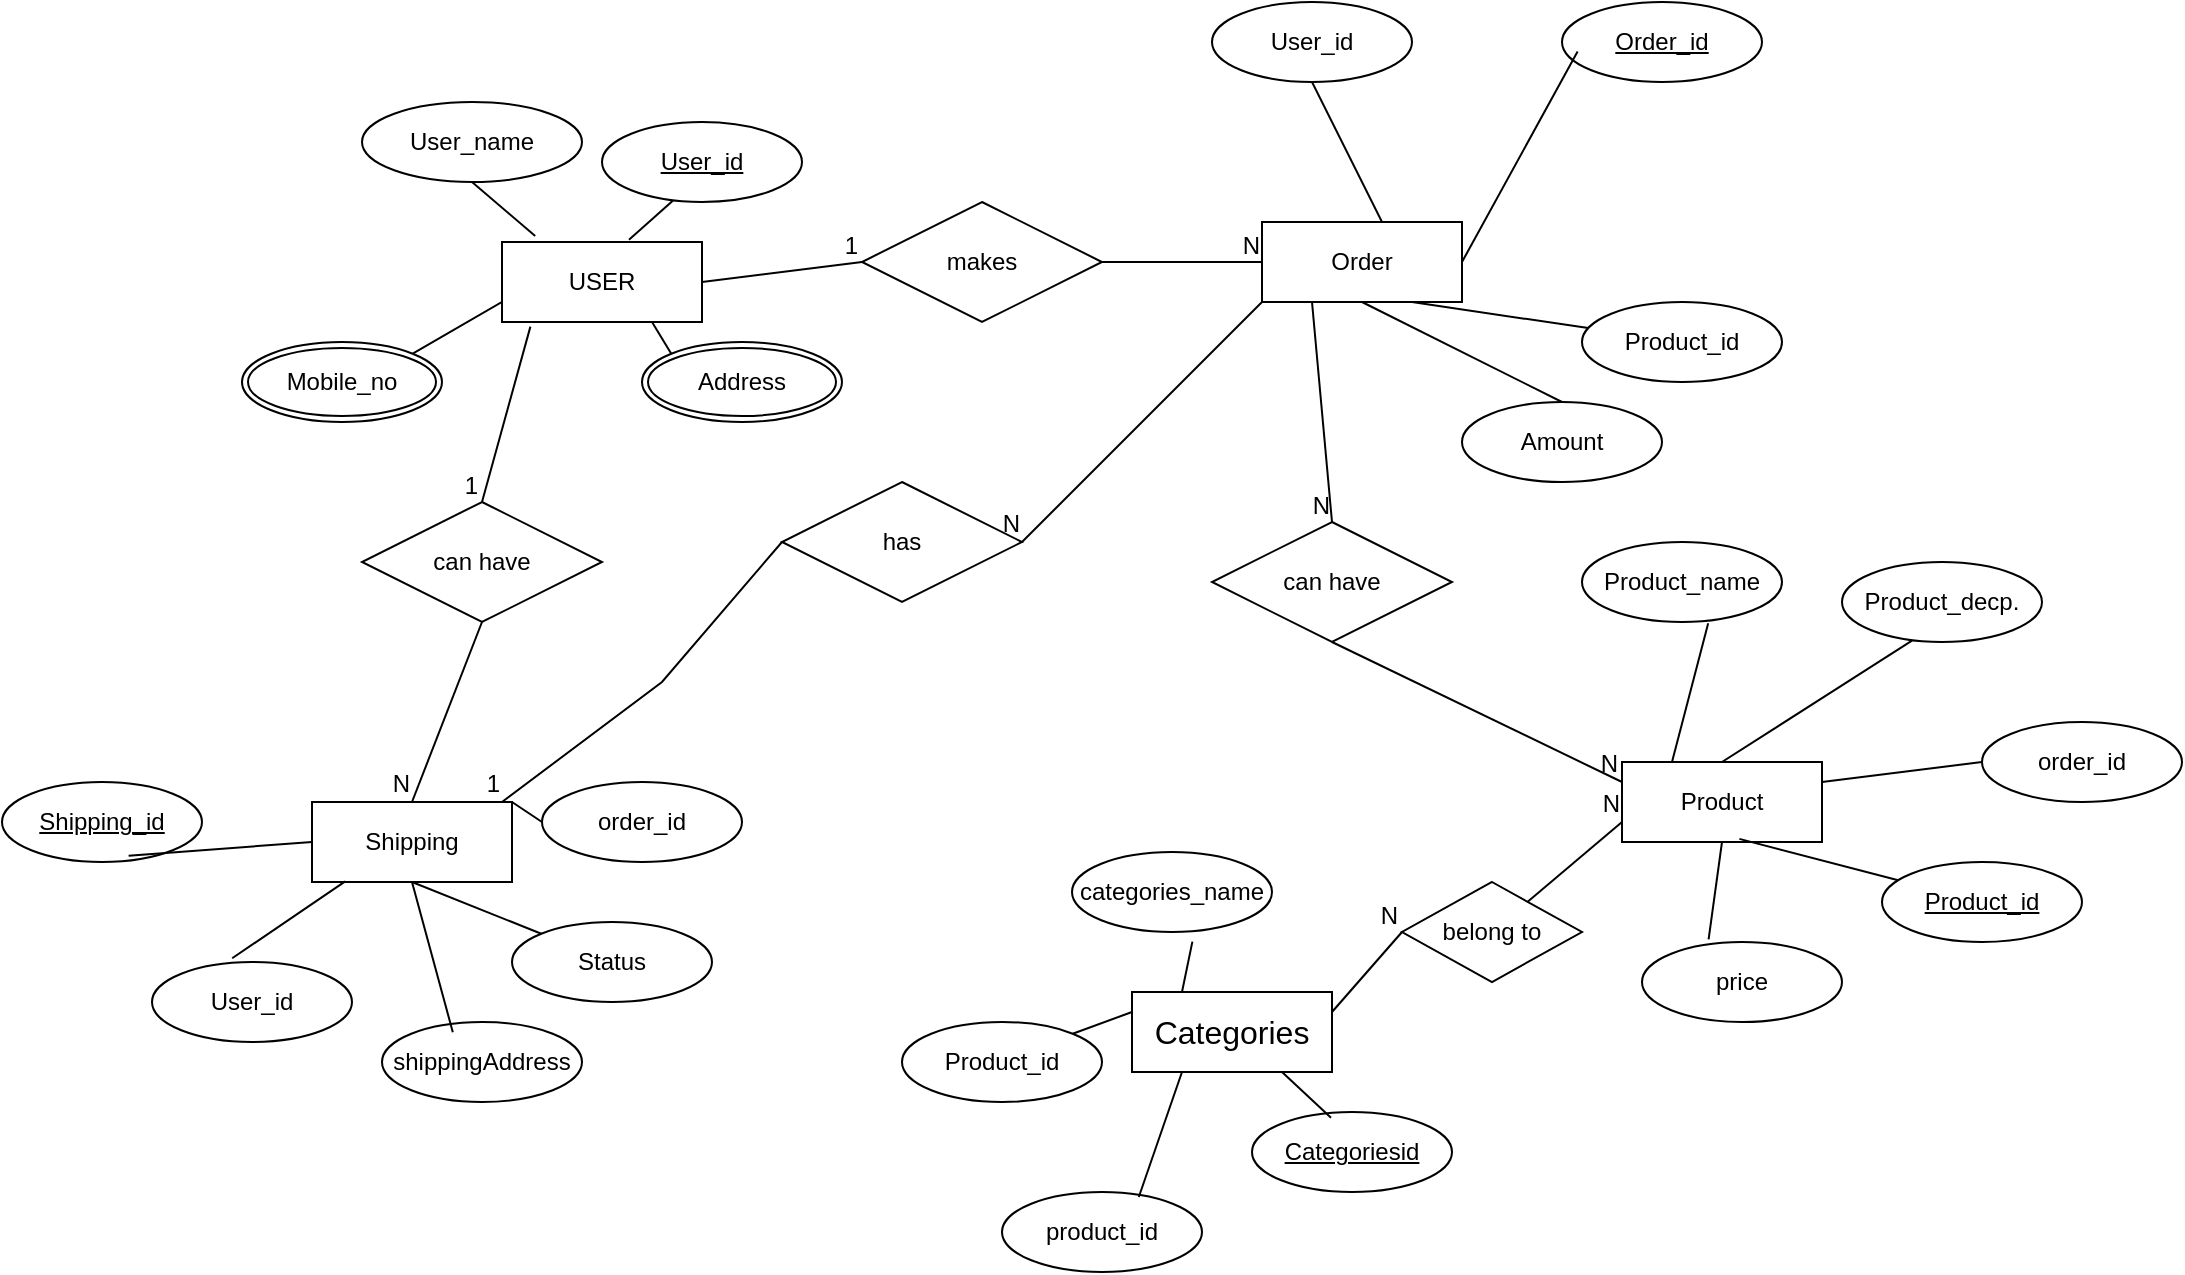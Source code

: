 <mxfile version="26.1.1">
  <diagram name="Page-1" id="eKDoW6xRWBhK0Lj5wze4">
    <mxGraphModel dx="2173" dy="743" grid="1" gridSize="10" guides="1" tooltips="1" connect="1" arrows="1" fold="1" page="1" pageScale="1" pageWidth="850" pageHeight="1100" math="0" shadow="0">
      <root>
        <mxCell id="0" />
        <mxCell id="1" parent="0" />
        <mxCell id="T9koa7xF462r8cfVfyGL-1" value="USER" style="whiteSpace=wrap;html=1;align=center;" vertex="1" parent="1">
          <mxGeometry x="70" y="160" width="100" height="40" as="geometry" />
        </mxCell>
        <mxCell id="T9koa7xF462r8cfVfyGL-3" value="&lt;span id=&quot;docs-internal-guid-8e87a3f7-7fff-5375-12b0-24a81bae6389&quot;&gt;&lt;span style=&quot;font-size: 12pt; font-family: Arial, sans-serif; background-color: transparent; font-variant-numeric: normal; font-variant-east-asian: normal; font-variant-alternates: normal; font-variant-position: normal; font-variant-emoji: normal; vertical-align: baseline; white-space-collapse: preserve;&quot;&gt;Categories&lt;/span&gt;&lt;/span&gt;" style="whiteSpace=wrap;html=1;align=center;" vertex="1" parent="1">
          <mxGeometry x="385" y="535" width="100" height="40" as="geometry" />
        </mxCell>
        <mxCell id="T9koa7xF462r8cfVfyGL-7" value="Product" style="whiteSpace=wrap;html=1;align=center;" vertex="1" parent="1">
          <mxGeometry x="630" y="420" width="100" height="40" as="geometry" />
        </mxCell>
        <mxCell id="T9koa7xF462r8cfVfyGL-8" value="Order" style="whiteSpace=wrap;html=1;align=center;" vertex="1" parent="1">
          <mxGeometry x="450" y="150" width="100" height="40" as="geometry" />
        </mxCell>
        <mxCell id="T9koa7xF462r8cfVfyGL-9" value="Shipping" style="whiteSpace=wrap;html=1;align=center;" vertex="1" parent="1">
          <mxGeometry x="-25" y="440" width="100" height="40" as="geometry" />
        </mxCell>
        <mxCell id="T9koa7xF462r8cfVfyGL-12" value="User_name" style="ellipse;whiteSpace=wrap;html=1;align=center;" vertex="1" parent="1">
          <mxGeometry y="90" width="110" height="40" as="geometry" />
        </mxCell>
        <mxCell id="T9koa7xF462r8cfVfyGL-13" value="" style="endArrow=none;html=1;rounded=0;entryX=0.166;entryY=-0.075;entryDx=0;entryDy=0;entryPerimeter=0;exitX=0.5;exitY=1;exitDx=0;exitDy=0;" edge="1" parent="1" source="T9koa7xF462r8cfVfyGL-12" target="T9koa7xF462r8cfVfyGL-1">
          <mxGeometry relative="1" as="geometry">
            <mxPoint x="94" y="130" as="sourcePoint" />
            <mxPoint x="94.33" y="170" as="targetPoint" />
            <Array as="points" />
          </mxGeometry>
        </mxCell>
        <mxCell id="T9koa7xF462r8cfVfyGL-15" value="Mobile_no" style="ellipse;shape=doubleEllipse;margin=3;whiteSpace=wrap;html=1;align=center;" vertex="1" parent="1">
          <mxGeometry x="-60" y="210" width="100" height="40" as="geometry" />
        </mxCell>
        <mxCell id="T9koa7xF462r8cfVfyGL-17" value="" style="endArrow=none;html=1;rounded=0;entryX=1;entryY=0;entryDx=0;entryDy=0;" edge="1" parent="1" target="T9koa7xF462r8cfVfyGL-15">
          <mxGeometry relative="1" as="geometry">
            <mxPoint x="70" y="200" as="sourcePoint" />
            <mxPoint x="90" y="230" as="targetPoint" />
            <Array as="points">
              <mxPoint x="70" y="190" />
            </Array>
          </mxGeometry>
        </mxCell>
        <mxCell id="T9koa7xF462r8cfVfyGL-25" value="categories_name" style="ellipse;whiteSpace=wrap;html=1;align=center;" vertex="1" parent="1">
          <mxGeometry x="355" y="465" width="100" height="40" as="geometry" />
        </mxCell>
        <mxCell id="T9koa7xF462r8cfVfyGL-28" value="Categoriesid" style="ellipse;whiteSpace=wrap;html=1;align=center;fontStyle=4;" vertex="1" parent="1">
          <mxGeometry x="445" y="595" width="100" height="40" as="geometry" />
        </mxCell>
        <mxCell id="T9koa7xF462r8cfVfyGL-29" value="" style="endArrow=none;html=1;rounded=0;exitX=0.75;exitY=1;exitDx=0;exitDy=0;entryX=0.395;entryY=0.071;entryDx=0;entryDy=0;entryPerimeter=0;" edge="1" parent="1" source="T9koa7xF462r8cfVfyGL-3" target="T9koa7xF462r8cfVfyGL-28">
          <mxGeometry relative="1" as="geometry">
            <mxPoint x="400" y="635" as="sourcePoint" />
            <mxPoint x="400" y="635" as="targetPoint" />
            <Array as="points" />
          </mxGeometry>
        </mxCell>
        <mxCell id="T9koa7xF462r8cfVfyGL-31" value="" style="endArrow=none;html=1;rounded=0;entryX=0.25;entryY=0;entryDx=0;entryDy=0;exitX=0.602;exitY=1.12;exitDx=0;exitDy=0;exitPerimeter=0;" edge="1" parent="1" source="T9koa7xF462r8cfVfyGL-25" target="T9koa7xF462r8cfVfyGL-3">
          <mxGeometry relative="1" as="geometry">
            <mxPoint x="380" y="525" as="sourcePoint" />
            <mxPoint x="480" y="515" as="targetPoint" />
          </mxGeometry>
        </mxCell>
        <mxCell id="T9koa7xF462r8cfVfyGL-33" style="edgeStyle=orthogonalEdgeStyle;rounded=0;orthogonalLoop=1;jettySize=auto;html=1;exitX=0.5;exitY=1;exitDx=0;exitDy=0;" edge="1" parent="1" source="T9koa7xF462r8cfVfyGL-3" target="T9koa7xF462r8cfVfyGL-3">
          <mxGeometry relative="1" as="geometry" />
        </mxCell>
        <mxCell id="T9koa7xF462r8cfVfyGL-35" value="Product_name" style="ellipse;whiteSpace=wrap;html=1;align=center;" vertex="1" parent="1">
          <mxGeometry x="610" y="310" width="100" height="40" as="geometry" />
        </mxCell>
        <mxCell id="T9koa7xF462r8cfVfyGL-36" value="Product_decp." style="ellipse;whiteSpace=wrap;html=1;align=center;" vertex="1" parent="1">
          <mxGeometry x="740" y="320" width="100" height="40" as="geometry" />
        </mxCell>
        <mxCell id="T9koa7xF462r8cfVfyGL-37" value="Product_id" style="ellipse;whiteSpace=wrap;html=1;align=center;fontStyle=4;" vertex="1" parent="1">
          <mxGeometry x="760" y="470" width="100" height="40" as="geometry" />
        </mxCell>
        <mxCell id="T9koa7xF462r8cfVfyGL-38" value="" style="endArrow=none;html=1;rounded=0;entryX=0.25;entryY=0;entryDx=0;entryDy=0;exitX=0.631;exitY=1.017;exitDx=0;exitDy=0;exitPerimeter=0;" edge="1" parent="1" source="T9koa7xF462r8cfVfyGL-35" target="T9koa7xF462r8cfVfyGL-7">
          <mxGeometry relative="1" as="geometry">
            <mxPoint x="660" y="350" as="sourcePoint" />
            <mxPoint x="675" y="390" as="targetPoint" />
            <Array as="points" />
          </mxGeometry>
        </mxCell>
        <mxCell id="T9koa7xF462r8cfVfyGL-42" value="" style="endArrow=none;html=1;rounded=0;exitX=0.35;exitY=0.983;exitDx=0;exitDy=0;exitPerimeter=0;entryX=0.5;entryY=0;entryDx=0;entryDy=0;" edge="1" parent="1" source="T9koa7xF462r8cfVfyGL-36" target="T9koa7xF462r8cfVfyGL-7">
          <mxGeometry relative="1" as="geometry">
            <mxPoint x="710" y="370" as="sourcePoint" />
            <mxPoint x="720" y="410" as="targetPoint" />
          </mxGeometry>
        </mxCell>
        <mxCell id="T9koa7xF462r8cfVfyGL-43" value="" style="endArrow=none;html=1;rounded=0;exitX=0.587;exitY=0.961;exitDx=0;exitDy=0;exitPerimeter=0;" edge="1" parent="1" source="T9koa7xF462r8cfVfyGL-7" target="T9koa7xF462r8cfVfyGL-37">
          <mxGeometry relative="1" as="geometry">
            <mxPoint x="640" y="470" as="sourcePoint" />
            <mxPoint x="800" y="470" as="targetPoint" />
          </mxGeometry>
        </mxCell>
        <mxCell id="T9koa7xF462r8cfVfyGL-45" value="Amount" style="ellipse;whiteSpace=wrap;html=1;align=center;" vertex="1" parent="1">
          <mxGeometry x="550" y="240" width="100" height="40" as="geometry" />
        </mxCell>
        <mxCell id="T9koa7xF462r8cfVfyGL-46" value="Order_id" style="ellipse;whiteSpace=wrap;html=1;align=center;fontStyle=4;" vertex="1" parent="1">
          <mxGeometry x="600" y="40" width="100" height="40" as="geometry" />
        </mxCell>
        <mxCell id="T9koa7xF462r8cfVfyGL-47" value="" style="endArrow=none;html=1;rounded=0;entryX=0.078;entryY=0.62;entryDx=0;entryDy=0;entryPerimeter=0;exitX=1;exitY=0.5;exitDx=0;exitDy=0;" edge="1" parent="1" source="T9koa7xF462r8cfVfyGL-8" target="T9koa7xF462r8cfVfyGL-46">
          <mxGeometry relative="1" as="geometry">
            <mxPoint x="500" y="149.41" as="sourcePoint" />
            <mxPoint x="640" y="149" as="targetPoint" />
          </mxGeometry>
        </mxCell>
        <mxCell id="T9koa7xF462r8cfVfyGL-49" value="User_id" style="ellipse;whiteSpace=wrap;html=1;align=center;fontStyle=4;" vertex="1" parent="1">
          <mxGeometry x="120" y="100" width="100" height="40" as="geometry" />
        </mxCell>
        <mxCell id="T9koa7xF462r8cfVfyGL-50" value="" style="endArrow=none;html=1;rounded=0;exitX=0.354;exitY=0.983;exitDx=0;exitDy=0;exitPerimeter=0;entryX=0.635;entryY=-0.027;entryDx=0;entryDy=0;entryPerimeter=0;" edge="1" parent="1" source="T9koa7xF462r8cfVfyGL-49" target="T9koa7xF462r8cfVfyGL-1">
          <mxGeometry relative="1" as="geometry">
            <mxPoint x="80" y="295" as="sourcePoint" />
            <mxPoint x="70" y="340" as="targetPoint" />
          </mxGeometry>
        </mxCell>
        <mxCell id="T9koa7xF462r8cfVfyGL-51" value="Product_id" style="ellipse;whiteSpace=wrap;html=1;align=center;" vertex="1" parent="1">
          <mxGeometry x="610" y="190" width="100" height="40" as="geometry" />
        </mxCell>
        <mxCell id="T9koa7xF462r8cfVfyGL-52" value="" style="endArrow=none;html=1;rounded=0;entryX=0.75;entryY=1;entryDx=0;entryDy=0;" edge="1" parent="1" source="T9koa7xF462r8cfVfyGL-51" target="T9koa7xF462r8cfVfyGL-8">
          <mxGeometry relative="1" as="geometry">
            <mxPoint x="450" y="300" as="sourcePoint" />
            <mxPoint x="610" y="300" as="targetPoint" />
          </mxGeometry>
        </mxCell>
        <mxCell id="T9koa7xF462r8cfVfyGL-53" value="" style="endArrow=none;html=1;rounded=0;entryX=0.5;entryY=1;entryDx=0;entryDy=0;exitX=0.5;exitY=0;exitDx=0;exitDy=0;" edge="1" parent="1" source="T9koa7xF462r8cfVfyGL-45" target="T9koa7xF462r8cfVfyGL-8">
          <mxGeometry relative="1" as="geometry">
            <mxPoint x="370" y="200" as="sourcePoint" />
            <mxPoint x="530" y="200" as="targetPoint" />
          </mxGeometry>
        </mxCell>
        <mxCell id="T9koa7xF462r8cfVfyGL-54" value="User_id" style="ellipse;whiteSpace=wrap;html=1;align=center;" vertex="1" parent="1">
          <mxGeometry x="425" y="40" width="100" height="40" as="geometry" />
        </mxCell>
        <mxCell id="T9koa7xF462r8cfVfyGL-55" value="" style="endArrow=none;html=1;rounded=0;exitX=0.5;exitY=1;exitDx=0;exitDy=0;entryX=0.6;entryY=0;entryDx=0;entryDy=0;entryPerimeter=0;" edge="1" parent="1" source="T9koa7xF462r8cfVfyGL-54" target="T9koa7xF462r8cfVfyGL-8">
          <mxGeometry relative="1" as="geometry">
            <mxPoint x="230" y="70" as="sourcePoint" />
            <mxPoint x="520" y="120" as="targetPoint" />
          </mxGeometry>
        </mxCell>
        <mxCell id="T9koa7xF462r8cfVfyGL-56" value="Shipping_id" style="ellipse;whiteSpace=wrap;html=1;align=center;fontStyle=4;" vertex="1" parent="1">
          <mxGeometry x="-180" y="430" width="100" height="40" as="geometry" />
        </mxCell>
        <mxCell id="T9koa7xF462r8cfVfyGL-57" value="" style="endArrow=none;html=1;rounded=0;entryX=0;entryY=0.5;entryDx=0;entryDy=0;exitX=0.633;exitY=0.922;exitDx=0;exitDy=0;exitPerimeter=0;" edge="1" parent="1" source="T9koa7xF462r8cfVfyGL-56" target="T9koa7xF462r8cfVfyGL-9">
          <mxGeometry relative="1" as="geometry">
            <mxPoint x="-75" y="260" as="sourcePoint" />
            <mxPoint x="85" y="260" as="targetPoint" />
          </mxGeometry>
        </mxCell>
        <mxCell id="T9koa7xF462r8cfVfyGL-58" value="User_id" style="ellipse;whiteSpace=wrap;html=1;align=center;" vertex="1" parent="1">
          <mxGeometry x="-105" y="520" width="100" height="40" as="geometry" />
        </mxCell>
        <mxCell id="T9koa7xF462r8cfVfyGL-59" value="" style="endArrow=none;html=1;rounded=0;entryX=0.401;entryY=-0.047;entryDx=0;entryDy=0;entryPerimeter=0;exitX=0.166;exitY=0.993;exitDx=0;exitDy=0;exitPerimeter=0;" edge="1" parent="1" source="T9koa7xF462r8cfVfyGL-9" target="T9koa7xF462r8cfVfyGL-58">
          <mxGeometry relative="1" as="geometry">
            <mxPoint x="-75" y="370" as="sourcePoint" />
            <mxPoint x="85" y="370" as="targetPoint" />
          </mxGeometry>
        </mxCell>
        <mxCell id="T9koa7xF462r8cfVfyGL-60" value="Status" style="ellipse;whiteSpace=wrap;html=1;align=center;" vertex="1" parent="1">
          <mxGeometry x="75" y="500" width="100" height="40" as="geometry" />
        </mxCell>
        <mxCell id="T9koa7xF462r8cfVfyGL-61" value="" style="endArrow=none;html=1;rounded=0;exitX=0.5;exitY=1;exitDx=0;exitDy=0;" edge="1" parent="1" source="T9koa7xF462r8cfVfyGL-9" target="T9koa7xF462r8cfVfyGL-60">
          <mxGeometry relative="1" as="geometry">
            <mxPoint x="-75" y="320" as="sourcePoint" />
            <mxPoint x="85" y="320" as="targetPoint" />
          </mxGeometry>
        </mxCell>
        <mxCell id="T9koa7xF462r8cfVfyGL-63" value="" style="endArrow=none;html=1;rounded=0;entryX=0.75;entryY=1;entryDx=0;entryDy=0;exitX=0;exitY=0;exitDx=0;exitDy=0;" edge="1" parent="1" source="T9koa7xF462r8cfVfyGL-66" target="T9koa7xF462r8cfVfyGL-1">
          <mxGeometry relative="1" as="geometry">
            <mxPoint x="141.052" y="270.004" as="sourcePoint" />
            <mxPoint x="300" y="339.41" as="targetPoint" />
          </mxGeometry>
        </mxCell>
        <mxCell id="T9koa7xF462r8cfVfyGL-66" value="Address" style="ellipse;shape=doubleEllipse;margin=3;whiteSpace=wrap;html=1;align=center;" vertex="1" parent="1">
          <mxGeometry x="140" y="210" width="100" height="40" as="geometry" />
        </mxCell>
        <mxCell id="T9koa7xF462r8cfVfyGL-71" value="makes" style="shape=rhombus;perimeter=rhombusPerimeter;whiteSpace=wrap;html=1;align=center;" vertex="1" parent="1">
          <mxGeometry x="250" y="140" width="120" height="60" as="geometry" />
        </mxCell>
        <mxCell id="T9koa7xF462r8cfVfyGL-74" value="" style="endArrow=none;html=1;rounded=0;exitX=1;exitY=0.5;exitDx=0;exitDy=0;entryX=0;entryY=0.5;entryDx=0;entryDy=0;" edge="1" parent="1" source="T9koa7xF462r8cfVfyGL-1" target="T9koa7xF462r8cfVfyGL-71">
          <mxGeometry relative="1" as="geometry">
            <mxPoint x="310" y="250" as="sourcePoint" />
            <mxPoint x="470" y="250" as="targetPoint" />
          </mxGeometry>
        </mxCell>
        <mxCell id="T9koa7xF462r8cfVfyGL-75" value="1" style="resizable=0;html=1;whiteSpace=wrap;align=right;verticalAlign=bottom;" connectable="0" vertex="1" parent="T9koa7xF462r8cfVfyGL-74">
          <mxGeometry x="1" relative="1" as="geometry" />
        </mxCell>
        <mxCell id="T9koa7xF462r8cfVfyGL-76" value="" style="endArrow=none;html=1;rounded=0;exitX=1;exitY=0.5;exitDx=0;exitDy=0;entryX=0;entryY=0.5;entryDx=0;entryDy=0;" edge="1" parent="1" source="T9koa7xF462r8cfVfyGL-71" target="T9koa7xF462r8cfVfyGL-8">
          <mxGeometry relative="1" as="geometry">
            <mxPoint x="310" y="250" as="sourcePoint" />
            <mxPoint x="470" y="250" as="targetPoint" />
          </mxGeometry>
        </mxCell>
        <mxCell id="T9koa7xF462r8cfVfyGL-77" value="N" style="resizable=0;html=1;whiteSpace=wrap;align=right;verticalAlign=bottom;" connectable="0" vertex="1" parent="T9koa7xF462r8cfVfyGL-76">
          <mxGeometry x="1" relative="1" as="geometry" />
        </mxCell>
        <mxCell id="T9koa7xF462r8cfVfyGL-80" value="can have" style="shape=rhombus;perimeter=rhombusPerimeter;whiteSpace=wrap;html=1;align=center;" vertex="1" parent="1">
          <mxGeometry x="425" y="300" width="120" height="60" as="geometry" />
        </mxCell>
        <mxCell id="T9koa7xF462r8cfVfyGL-84" value="" style="endArrow=none;html=1;rounded=0;entryX=0;entryY=0.25;entryDx=0;entryDy=0;exitX=0.5;exitY=1;exitDx=0;exitDy=0;" edge="1" parent="1" source="T9koa7xF462r8cfVfyGL-80" target="T9koa7xF462r8cfVfyGL-7">
          <mxGeometry relative="1" as="geometry">
            <mxPoint x="310" y="290" as="sourcePoint" />
            <mxPoint x="470" y="290" as="targetPoint" />
          </mxGeometry>
        </mxCell>
        <mxCell id="T9koa7xF462r8cfVfyGL-85" value="N" style="resizable=0;html=1;whiteSpace=wrap;align=right;verticalAlign=bottom;" connectable="0" vertex="1" parent="T9koa7xF462r8cfVfyGL-84">
          <mxGeometry x="1" relative="1" as="geometry" />
        </mxCell>
        <mxCell id="T9koa7xF462r8cfVfyGL-88" value="price" style="ellipse;whiteSpace=wrap;html=1;align=center;" vertex="1" parent="1">
          <mxGeometry x="640" y="510" width="100" height="40" as="geometry" />
        </mxCell>
        <mxCell id="T9koa7xF462r8cfVfyGL-89" value="" style="endArrow=none;html=1;rounded=0;entryX=0.333;entryY=-0.032;entryDx=0;entryDy=0;entryPerimeter=0;exitX=0.5;exitY=1;exitDx=0;exitDy=0;" edge="1" parent="1" source="T9koa7xF462r8cfVfyGL-7" target="T9koa7xF462r8cfVfyGL-88">
          <mxGeometry relative="1" as="geometry">
            <mxPoint x="370" y="420" as="sourcePoint" />
            <mxPoint x="530" y="420" as="targetPoint" />
          </mxGeometry>
        </mxCell>
        <mxCell id="T9koa7xF462r8cfVfyGL-90" value="belong to" style="shape=rhombus;perimeter=rhombusPerimeter;whiteSpace=wrap;html=1;align=center;" vertex="1" parent="1">
          <mxGeometry x="520" y="480" width="90" height="50" as="geometry" />
        </mxCell>
        <mxCell id="T9koa7xF462r8cfVfyGL-95" value="" style="endArrow=none;html=1;rounded=0;entryX=0;entryY=0.75;entryDx=0;entryDy=0;" edge="1" parent="1" source="T9koa7xF462r8cfVfyGL-90" target="T9koa7xF462r8cfVfyGL-7">
          <mxGeometry relative="1" as="geometry">
            <mxPoint x="400" y="360" as="sourcePoint" />
            <mxPoint x="560" y="360" as="targetPoint" />
          </mxGeometry>
        </mxCell>
        <mxCell id="T9koa7xF462r8cfVfyGL-96" value="N" style="resizable=0;html=1;whiteSpace=wrap;align=right;verticalAlign=bottom;" connectable="0" vertex="1" parent="T9koa7xF462r8cfVfyGL-95">
          <mxGeometry x="1" relative="1" as="geometry" />
        </mxCell>
        <mxCell id="T9koa7xF462r8cfVfyGL-97" value="Product_id" style="ellipse;whiteSpace=wrap;html=1;align=center;" vertex="1" parent="1">
          <mxGeometry x="270" y="550" width="100" height="40" as="geometry" />
        </mxCell>
        <mxCell id="T9koa7xF462r8cfVfyGL-105" value="" style="endArrow=none;html=1;rounded=0;exitX=0.25;exitY=1;exitDx=0;exitDy=0;entryX=0.5;entryY=0;entryDx=0;entryDy=0;" edge="1" parent="1" source="T9koa7xF462r8cfVfyGL-8" target="T9koa7xF462r8cfVfyGL-80">
          <mxGeometry relative="1" as="geometry">
            <mxPoint x="540" y="290" as="sourcePoint" />
            <mxPoint x="700" y="290" as="targetPoint" />
          </mxGeometry>
        </mxCell>
        <mxCell id="T9koa7xF462r8cfVfyGL-106" value="N" style="resizable=0;html=1;whiteSpace=wrap;align=right;verticalAlign=bottom;" connectable="0" vertex="1" parent="T9koa7xF462r8cfVfyGL-105">
          <mxGeometry x="1" relative="1" as="geometry" />
        </mxCell>
        <mxCell id="T9koa7xF462r8cfVfyGL-108" value="" style="endArrow=none;html=1;rounded=0;entryX=0;entryY=0.5;entryDx=0;entryDy=0;exitX=1;exitY=0.25;exitDx=0;exitDy=0;" edge="1" parent="1" source="T9koa7xF462r8cfVfyGL-3" target="T9koa7xF462r8cfVfyGL-90">
          <mxGeometry relative="1" as="geometry">
            <mxPoint x="540" y="290" as="sourcePoint" />
            <mxPoint x="700" y="290" as="targetPoint" />
          </mxGeometry>
        </mxCell>
        <mxCell id="T9koa7xF462r8cfVfyGL-109" value="N" style="resizable=0;html=1;whiteSpace=wrap;align=right;verticalAlign=bottom;" connectable="0" vertex="1" parent="T9koa7xF462r8cfVfyGL-108">
          <mxGeometry x="1" relative="1" as="geometry" />
        </mxCell>
        <mxCell id="T9koa7xF462r8cfVfyGL-111" value="has" style="shape=rhombus;perimeter=rhombusPerimeter;whiteSpace=wrap;html=1;align=center;" vertex="1" parent="1">
          <mxGeometry x="210" y="280" width="120" height="60" as="geometry" />
        </mxCell>
        <mxCell id="T9koa7xF462r8cfVfyGL-114" value="" style="endArrow=none;html=1;rounded=0;entryX=1;entryY=0.5;entryDx=0;entryDy=0;exitX=0;exitY=1;exitDx=0;exitDy=0;" edge="1" parent="1" source="T9koa7xF462r8cfVfyGL-8" target="T9koa7xF462r8cfVfyGL-111">
          <mxGeometry relative="1" as="geometry">
            <mxPoint x="550" y="170" as="sourcePoint" />
            <mxPoint x="710" y="150" as="targetPoint" />
          </mxGeometry>
        </mxCell>
        <mxCell id="T9koa7xF462r8cfVfyGL-115" value="N" style="resizable=0;html=1;whiteSpace=wrap;align=right;verticalAlign=bottom;" connectable="0" vertex="1" parent="T9koa7xF462r8cfVfyGL-114">
          <mxGeometry x="1" relative="1" as="geometry" />
        </mxCell>
        <mxCell id="T9koa7xF462r8cfVfyGL-117" value="order_id" style="ellipse;whiteSpace=wrap;html=1;align=center;" vertex="1" parent="1">
          <mxGeometry x="90" y="430" width="100" height="40" as="geometry" />
        </mxCell>
        <mxCell id="T9koa7xF462r8cfVfyGL-118" value="" style="endArrow=none;html=1;rounded=0;entryX=0;entryY=0.5;entryDx=0;entryDy=0;exitX=1;exitY=0;exitDx=0;exitDy=0;" edge="1" parent="1" source="T9koa7xF462r8cfVfyGL-9" target="T9koa7xF462r8cfVfyGL-117">
          <mxGeometry relative="1" as="geometry">
            <mxPoint x="-425" y="630" as="sourcePoint" />
            <mxPoint x="-265" y="630" as="targetPoint" />
          </mxGeometry>
        </mxCell>
        <mxCell id="T9koa7xF462r8cfVfyGL-119" value="" style="endArrow=none;html=1;rounded=0;exitX=0;exitY=0.5;exitDx=0;exitDy=0;" edge="1" parent="1" source="T9koa7xF462r8cfVfyGL-111">
          <mxGeometry relative="1" as="geometry">
            <mxPoint x="290" y="430" as="sourcePoint" />
            <mxPoint x="70" y="440" as="targetPoint" />
            <Array as="points">
              <mxPoint x="150" y="380" />
            </Array>
          </mxGeometry>
        </mxCell>
        <mxCell id="T9koa7xF462r8cfVfyGL-120" value="1" style="resizable=0;html=1;whiteSpace=wrap;align=right;verticalAlign=bottom;" connectable="0" vertex="1" parent="T9koa7xF462r8cfVfyGL-119">
          <mxGeometry x="1" relative="1" as="geometry" />
        </mxCell>
        <mxCell id="T9koa7xF462r8cfVfyGL-122" value="can have" style="shape=rhombus;perimeter=rhombusPerimeter;whiteSpace=wrap;html=1;align=center;" vertex="1" parent="1">
          <mxGeometry y="290" width="120" height="60" as="geometry" />
        </mxCell>
        <mxCell id="T9koa7xF462r8cfVfyGL-124" value="" style="endArrow=none;html=1;rounded=0;exitX=0.142;exitY=1.058;exitDx=0;exitDy=0;exitPerimeter=0;entryX=0.5;entryY=0;entryDx=0;entryDy=0;" edge="1" parent="1" source="T9koa7xF462r8cfVfyGL-1" target="T9koa7xF462r8cfVfyGL-122">
          <mxGeometry relative="1" as="geometry">
            <mxPoint x="290" y="430" as="sourcePoint" />
            <mxPoint x="450" y="430" as="targetPoint" />
          </mxGeometry>
        </mxCell>
        <mxCell id="T9koa7xF462r8cfVfyGL-125" value="1" style="resizable=0;html=1;whiteSpace=wrap;align=right;verticalAlign=bottom;" connectable="0" vertex="1" parent="T9koa7xF462r8cfVfyGL-124">
          <mxGeometry x="1" relative="1" as="geometry" />
        </mxCell>
        <mxCell id="T9koa7xF462r8cfVfyGL-126" value="" style="endArrow=none;html=1;rounded=0;exitX=0.5;exitY=1;exitDx=0;exitDy=0;entryX=0.5;entryY=0;entryDx=0;entryDy=0;" edge="1" parent="1" source="T9koa7xF462r8cfVfyGL-122" target="T9koa7xF462r8cfVfyGL-9">
          <mxGeometry relative="1" as="geometry">
            <mxPoint x="290" y="430" as="sourcePoint" />
            <mxPoint x="450" y="430" as="targetPoint" />
          </mxGeometry>
        </mxCell>
        <mxCell id="T9koa7xF462r8cfVfyGL-127" value="N" style="resizable=0;html=1;whiteSpace=wrap;align=right;verticalAlign=bottom;" connectable="0" vertex="1" parent="T9koa7xF462r8cfVfyGL-126">
          <mxGeometry x="1" relative="1" as="geometry" />
        </mxCell>
        <mxCell id="T9koa7xF462r8cfVfyGL-128" value="shippingAddress" style="ellipse;whiteSpace=wrap;html=1;align=center;" vertex="1" parent="1">
          <mxGeometry x="10" y="550" width="100" height="40" as="geometry" />
        </mxCell>
        <mxCell id="T9koa7xF462r8cfVfyGL-131" value="" style="endArrow=none;html=1;rounded=0;exitX=0.5;exitY=1;exitDx=0;exitDy=0;entryX=0.354;entryY=0.127;entryDx=0;entryDy=0;entryPerimeter=0;" edge="1" parent="1" source="T9koa7xF462r8cfVfyGL-9" target="T9koa7xF462r8cfVfyGL-128">
          <mxGeometry relative="1" as="geometry">
            <mxPoint x="290" y="500" as="sourcePoint" />
            <mxPoint x="450" y="500" as="targetPoint" />
          </mxGeometry>
        </mxCell>
        <mxCell id="T9koa7xF462r8cfVfyGL-135" value="" style="endArrow=none;html=1;rounded=0;entryX=1;entryY=0;entryDx=0;entryDy=0;exitX=0;exitY=0.25;exitDx=0;exitDy=0;" edge="1" parent="1" source="T9koa7xF462r8cfVfyGL-3" target="T9koa7xF462r8cfVfyGL-97">
          <mxGeometry relative="1" as="geometry">
            <mxPoint x="290" y="310" as="sourcePoint" />
            <mxPoint x="450" y="310" as="targetPoint" />
          </mxGeometry>
        </mxCell>
        <mxCell id="T9koa7xF462r8cfVfyGL-136" value="order_id" style="ellipse;whiteSpace=wrap;html=1;align=center;" vertex="1" parent="1">
          <mxGeometry x="810" y="400" width="100" height="40" as="geometry" />
        </mxCell>
        <mxCell id="T9koa7xF462r8cfVfyGL-137" value="" style="endArrow=none;html=1;rounded=0;entryX=0;entryY=0.5;entryDx=0;entryDy=0;exitX=1;exitY=0.25;exitDx=0;exitDy=0;" edge="1" parent="1" source="T9koa7xF462r8cfVfyGL-7" target="T9koa7xF462r8cfVfyGL-136">
          <mxGeometry relative="1" as="geometry">
            <mxPoint x="290" y="340" as="sourcePoint" />
            <mxPoint x="450" y="340" as="targetPoint" />
          </mxGeometry>
        </mxCell>
        <mxCell id="T9koa7xF462r8cfVfyGL-139" value="product_id" style="ellipse;whiteSpace=wrap;html=1;align=center;" vertex="1" parent="1">
          <mxGeometry x="320" y="635" width="100" height="40" as="geometry" />
        </mxCell>
        <mxCell id="T9koa7xF462r8cfVfyGL-140" value="" style="endArrow=none;html=1;rounded=0;entryX=0.684;entryY=0.062;entryDx=0;entryDy=0;entryPerimeter=0;exitX=0.25;exitY=1;exitDx=0;exitDy=0;" edge="1" parent="1" source="T9koa7xF462r8cfVfyGL-3" target="T9koa7xF462r8cfVfyGL-139">
          <mxGeometry relative="1" as="geometry">
            <mxPoint x="290" y="300" as="sourcePoint" />
            <mxPoint x="450" y="300" as="targetPoint" />
          </mxGeometry>
        </mxCell>
      </root>
    </mxGraphModel>
  </diagram>
</mxfile>
